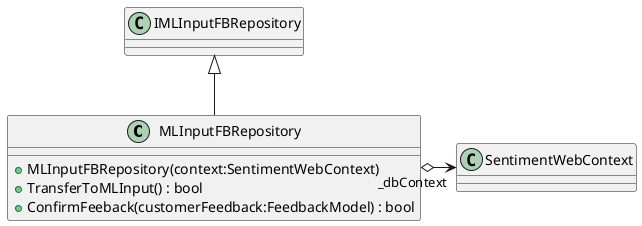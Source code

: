 @startuml
class MLInputFBRepository {
    + MLInputFBRepository(context:SentimentWebContext)
    + TransferToMLInput() : bool
    + ConfirmFeeback(customerFeedback:FeedbackModel) : bool
}
IMLInputFBRepository <|-- MLInputFBRepository
MLInputFBRepository o-> "_dbContext" SentimentWebContext
@enduml
